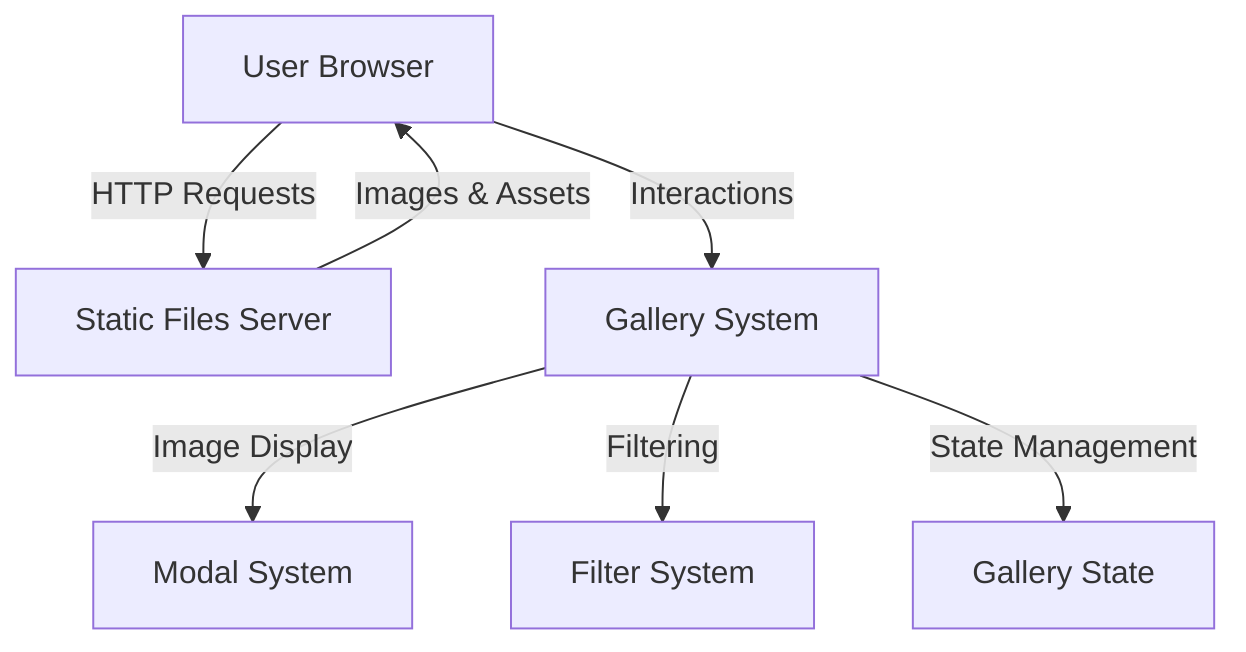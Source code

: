 graph TD
    U[User Browser] -->|HTTP Requests| S[Static Files Server]
    S -->|Images & Assets| U
    U -->|Interactions| G[Gallery System]
    G -->|Image Display| M[Modal System]
    G -->|Filtering| F[Filter System]
    G -->|State Management| ST[Gallery State]